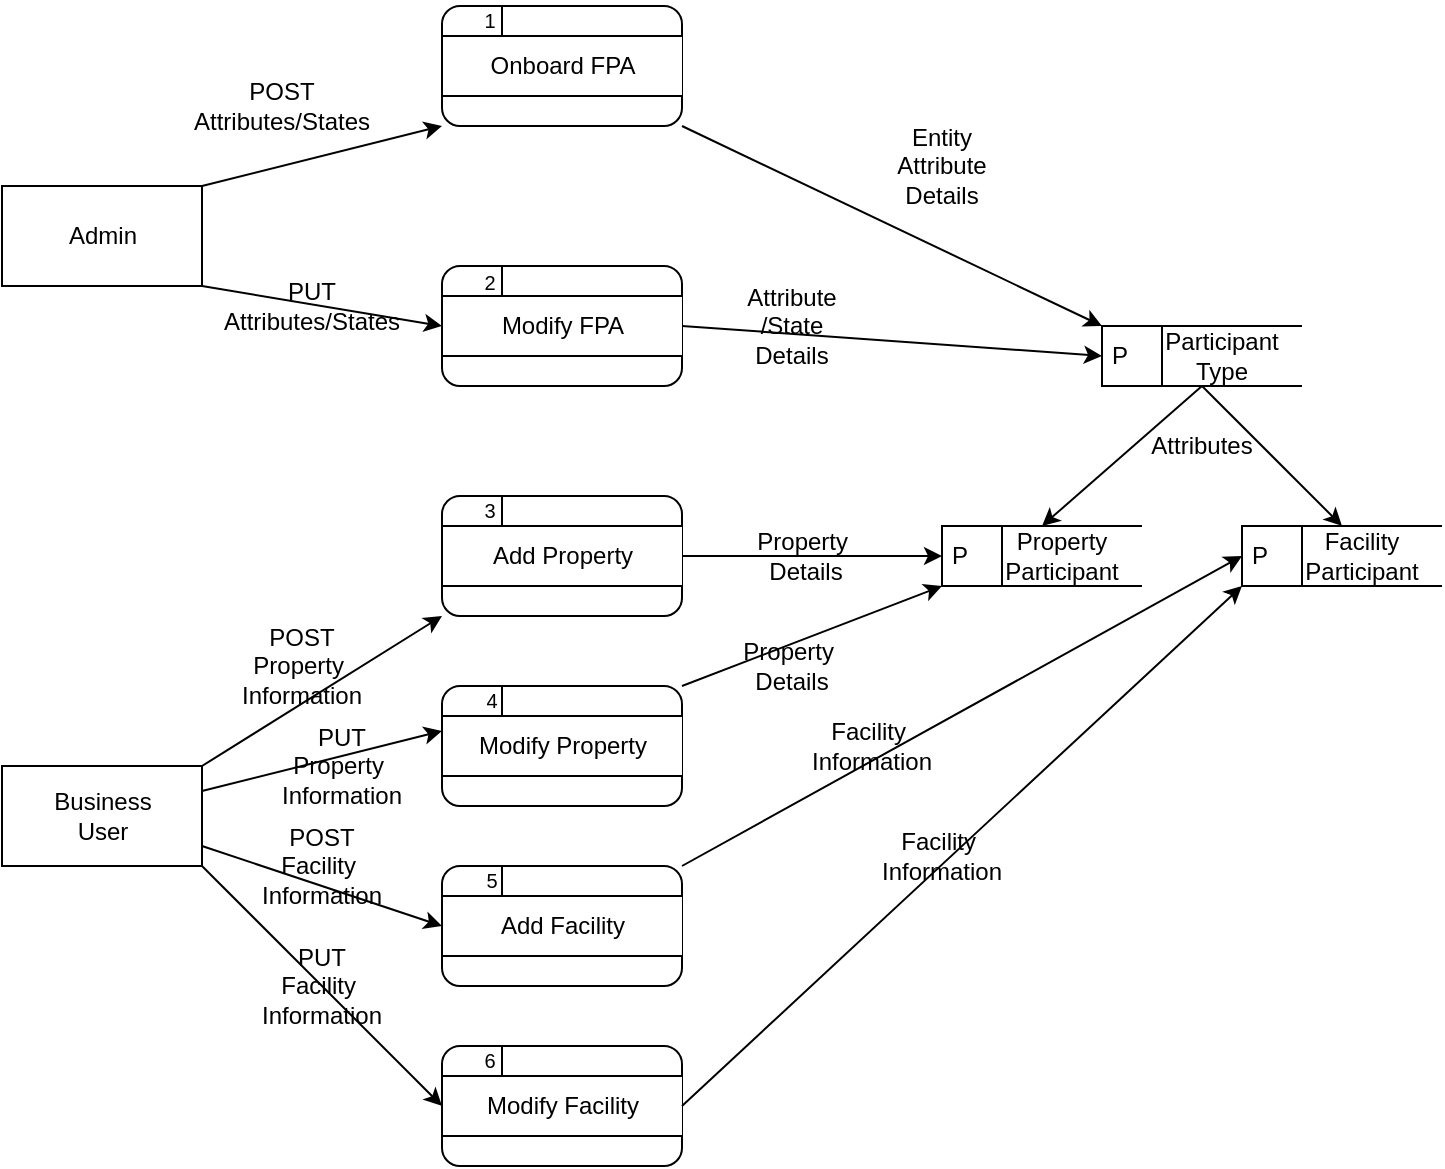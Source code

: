 <mxfile version="14.7.0" type="github">
  <diagram id="0z9OInUoIsjwiCYSzLzh" name="Page-1">
    <mxGraphModel dx="1350" dy="713" grid="1" gridSize="10" guides="1" tooltips="1" connect="1" arrows="1" fold="1" page="1" pageScale="1" pageWidth="827" pageHeight="1169" math="0" shadow="0">
      <root>
        <mxCell id="0" />
        <mxCell id="1" parent="0" />
        <mxCell id="Sr5-a0AxMapIKTd6vkjt-1" value="Admin" style="html=1;dashed=0;whitespace=wrap;" parent="1" vertex="1">
          <mxGeometry x="90" y="260" width="100" height="50" as="geometry" />
        </mxCell>
        <mxCell id="K5_5QDwG86Fpb8e4fh5C-1" value="Business&lt;br&gt;User" style="html=1;dashed=0;whitespace=wrap;" vertex="1" parent="1">
          <mxGeometry x="90" y="550" width="100" height="50" as="geometry" />
        </mxCell>
        <mxCell id="K5_5QDwG86Fpb8e4fh5C-15" value="" style="group" vertex="1" connectable="0" parent="1">
          <mxGeometry x="310" y="170" width="120" height="60" as="geometry" />
        </mxCell>
        <mxCell id="K5_5QDwG86Fpb8e4fh5C-12" value="" style="rounded=1;whiteSpace=wrap;html=1;" vertex="1" parent="K5_5QDwG86Fpb8e4fh5C-15">
          <mxGeometry width="120" height="60" as="geometry" />
        </mxCell>
        <mxCell id="K5_5QDwG86Fpb8e4fh5C-13" value="Onboard FPA" style="html=1;dashed=0;whitespace=wrap;shape=partialRectangle;right=0;" vertex="1" parent="K5_5QDwG86Fpb8e4fh5C-15">
          <mxGeometry y="15" width="120" height="30" as="geometry" />
        </mxCell>
        <mxCell id="K5_5QDwG86Fpb8e4fh5C-14" value="" style="endArrow=none;html=1;entryX=0.25;entryY=0;entryDx=0;entryDy=0;exitX=0.25;exitY=0;exitDx=0;exitDy=0;" edge="1" parent="K5_5QDwG86Fpb8e4fh5C-15" source="K5_5QDwG86Fpb8e4fh5C-13" target="K5_5QDwG86Fpb8e4fh5C-12">
          <mxGeometry width="50" height="50" relative="1" as="geometry">
            <mxPoint x="70" y="260" as="sourcePoint" />
            <mxPoint x="120" y="210" as="targetPoint" />
          </mxGeometry>
        </mxCell>
        <mxCell id="K5_5QDwG86Fpb8e4fh5C-97" value="&lt;font style=&quot;font-size: 10px&quot;&gt;1&lt;/font&gt;" style="text;html=1;strokeColor=none;fillColor=none;align=center;verticalAlign=middle;whiteSpace=wrap;rounded=0;" vertex="1" parent="K5_5QDwG86Fpb8e4fh5C-15">
          <mxGeometry x="4" y="-3" width="40" height="20" as="geometry" />
        </mxCell>
        <mxCell id="K5_5QDwG86Fpb8e4fh5C-17" value="" style="endArrow=classic;html=1;exitX=1;exitY=0;exitDx=0;exitDy=0;entryX=0;entryY=1;entryDx=0;entryDy=0;" edge="1" parent="1" source="Sr5-a0AxMapIKTd6vkjt-1" target="K5_5QDwG86Fpb8e4fh5C-12">
          <mxGeometry width="50" height="50" relative="1" as="geometry">
            <mxPoint x="470" y="260" as="sourcePoint" />
            <mxPoint x="520" y="210" as="targetPoint" />
          </mxGeometry>
        </mxCell>
        <mxCell id="K5_5QDwG86Fpb8e4fh5C-18" value="POST Attributes/States" style="text;html=1;strokeColor=none;fillColor=none;align=center;verticalAlign=middle;whiteSpace=wrap;rounded=0;" vertex="1" parent="1">
          <mxGeometry x="210" y="210" width="40" height="20" as="geometry" />
        </mxCell>
        <mxCell id="K5_5QDwG86Fpb8e4fh5C-21" value="" style="group" vertex="1" connectable="0" parent="1">
          <mxGeometry x="640" y="330" width="100" height="30" as="geometry" />
        </mxCell>
        <mxCell id="K5_5QDwG86Fpb8e4fh5C-19" value="P" style="html=1;dashed=0;whitespace=wrap;shape=mxgraph.dfd.dataStoreID;align=left;spacingLeft=3;points=[[0,0],[0.5,0],[1,0],[0,0.5],[1,0.5],[0,1],[0.5,1],[1,1]];" vertex="1" parent="K5_5QDwG86Fpb8e4fh5C-21">
          <mxGeometry width="100" height="30" as="geometry" />
        </mxCell>
        <mxCell id="K5_5QDwG86Fpb8e4fh5C-20" value="Participant Type" style="text;html=1;strokeColor=none;fillColor=none;align=center;verticalAlign=middle;whiteSpace=wrap;rounded=0;" vertex="1" parent="K5_5QDwG86Fpb8e4fh5C-21">
          <mxGeometry x="40" y="5" width="40" height="20" as="geometry" />
        </mxCell>
        <mxCell id="K5_5QDwG86Fpb8e4fh5C-23" value="" style="endArrow=classic;html=1;entryX=0;entryY=0;entryDx=0;entryDy=0;exitX=1;exitY=1;exitDx=0;exitDy=0;" edge="1" parent="1" source="K5_5QDwG86Fpb8e4fh5C-12" target="K5_5QDwG86Fpb8e4fh5C-19">
          <mxGeometry width="50" height="50" relative="1" as="geometry">
            <mxPoint x="440" y="230" as="sourcePoint" />
            <mxPoint x="520" y="180" as="targetPoint" />
          </mxGeometry>
        </mxCell>
        <mxCell id="K5_5QDwG86Fpb8e4fh5C-24" value="Entity Attribute Details" style="text;html=1;strokeColor=none;fillColor=none;align=center;verticalAlign=middle;whiteSpace=wrap;rounded=0;" vertex="1" parent="1">
          <mxGeometry x="540" y="240" width="40" height="20" as="geometry" />
        </mxCell>
        <mxCell id="K5_5QDwG86Fpb8e4fh5C-27" value="" style="group" vertex="1" connectable="0" parent="1">
          <mxGeometry x="560" y="430" width="100" height="30" as="geometry" />
        </mxCell>
        <mxCell id="K5_5QDwG86Fpb8e4fh5C-28" value="P" style="html=1;dashed=0;whitespace=wrap;shape=mxgraph.dfd.dataStoreID;align=left;spacingLeft=3;points=[[0,0],[0.5,0],[1,0],[0,0.5],[1,0.5],[0,1],[0.5,1],[1,1]];" vertex="1" parent="K5_5QDwG86Fpb8e4fh5C-27">
          <mxGeometry width="100" height="30" as="geometry" />
        </mxCell>
        <mxCell id="K5_5QDwG86Fpb8e4fh5C-29" value="Property Participant" style="text;html=1;strokeColor=none;fillColor=none;align=center;verticalAlign=middle;whiteSpace=wrap;rounded=0;" vertex="1" parent="K5_5QDwG86Fpb8e4fh5C-27">
          <mxGeometry x="40" y="5" width="40" height="20" as="geometry" />
        </mxCell>
        <mxCell id="K5_5QDwG86Fpb8e4fh5C-31" value="" style="endArrow=classic;html=1;exitX=0.5;exitY=1;exitDx=0;exitDy=0;entryX=0.5;entryY=0;entryDx=0;entryDy=0;entryPerimeter=0;" edge="1" parent="1" source="K5_5QDwG86Fpb8e4fh5C-19" target="K5_5QDwG86Fpb8e4fh5C-28">
          <mxGeometry width="50" height="50" relative="1" as="geometry">
            <mxPoint x="590" y="350" as="sourcePoint" />
            <mxPoint x="640" y="300" as="targetPoint" />
          </mxGeometry>
        </mxCell>
        <mxCell id="K5_5QDwG86Fpb8e4fh5C-32" value="" style="group" vertex="1" connectable="0" parent="1">
          <mxGeometry x="710" y="430" width="100" height="30" as="geometry" />
        </mxCell>
        <mxCell id="K5_5QDwG86Fpb8e4fh5C-33" value="P" style="html=1;dashed=0;whitespace=wrap;shape=mxgraph.dfd.dataStoreID;align=left;spacingLeft=3;points=[[0,0],[0.5,0],[1,0],[0,0.5],[1,0.5],[0,1],[0.5,1],[1,1]];" vertex="1" parent="K5_5QDwG86Fpb8e4fh5C-32">
          <mxGeometry width="100" height="30" as="geometry" />
        </mxCell>
        <mxCell id="K5_5QDwG86Fpb8e4fh5C-34" value="Facility Participant" style="text;html=1;strokeColor=none;fillColor=none;align=center;verticalAlign=middle;whiteSpace=wrap;rounded=0;" vertex="1" parent="K5_5QDwG86Fpb8e4fh5C-32">
          <mxGeometry x="40" y="5" width="40" height="20" as="geometry" />
        </mxCell>
        <mxCell id="K5_5QDwG86Fpb8e4fh5C-35" value="" style="endArrow=classic;html=1;entryX=0.5;entryY=0;entryDx=0;entryDy=0;" edge="1" parent="1" target="K5_5QDwG86Fpb8e4fh5C-33">
          <mxGeometry width="50" height="50" relative="1" as="geometry">
            <mxPoint x="690" y="360" as="sourcePoint" />
            <mxPoint x="640" y="300" as="targetPoint" />
          </mxGeometry>
        </mxCell>
        <mxCell id="K5_5QDwG86Fpb8e4fh5C-36" value="Attributes" style="text;html=1;strokeColor=none;fillColor=none;align=center;verticalAlign=middle;whiteSpace=wrap;rounded=0;" vertex="1" parent="1">
          <mxGeometry x="670" y="380" width="40" height="20" as="geometry" />
        </mxCell>
        <mxCell id="K5_5QDwG86Fpb8e4fh5C-37" value="" style="group" vertex="1" connectable="0" parent="1">
          <mxGeometry x="310" y="300" width="120" height="60" as="geometry" />
        </mxCell>
        <mxCell id="K5_5QDwG86Fpb8e4fh5C-38" value="" style="rounded=1;whiteSpace=wrap;html=1;" vertex="1" parent="K5_5QDwG86Fpb8e4fh5C-37">
          <mxGeometry width="120" height="60" as="geometry" />
        </mxCell>
        <mxCell id="K5_5QDwG86Fpb8e4fh5C-39" value="Modify FPA" style="html=1;dashed=0;whitespace=wrap;shape=partialRectangle;right=0;" vertex="1" parent="K5_5QDwG86Fpb8e4fh5C-37">
          <mxGeometry y="15" width="120" height="30" as="geometry" />
        </mxCell>
        <mxCell id="K5_5QDwG86Fpb8e4fh5C-40" value="" style="endArrow=none;html=1;entryX=0.25;entryY=0;entryDx=0;entryDy=0;exitX=0.25;exitY=0;exitDx=0;exitDy=0;" edge="1" parent="K5_5QDwG86Fpb8e4fh5C-37" source="K5_5QDwG86Fpb8e4fh5C-39" target="K5_5QDwG86Fpb8e4fh5C-38">
          <mxGeometry width="50" height="50" relative="1" as="geometry">
            <mxPoint x="70" y="260" as="sourcePoint" />
            <mxPoint x="120" y="210" as="targetPoint" />
          </mxGeometry>
        </mxCell>
        <mxCell id="K5_5QDwG86Fpb8e4fh5C-104" value="&lt;font style=&quot;font-size: 10px&quot;&gt;2&lt;/font&gt;" style="text;html=1;strokeColor=none;fillColor=none;align=center;verticalAlign=middle;whiteSpace=wrap;rounded=0;" vertex="1" parent="K5_5QDwG86Fpb8e4fh5C-37">
          <mxGeometry x="4" y="-2" width="40" height="20" as="geometry" />
        </mxCell>
        <mxCell id="K5_5QDwG86Fpb8e4fh5C-42" value="" style="endArrow=classic;html=1;exitX=1;exitY=1;exitDx=0;exitDy=0;entryX=0;entryY=0.5;entryDx=0;entryDy=0;" edge="1" parent="1" source="Sr5-a0AxMapIKTd6vkjt-1" target="K5_5QDwG86Fpb8e4fh5C-39">
          <mxGeometry width="50" height="50" relative="1" as="geometry">
            <mxPoint x="470" y="230" as="sourcePoint" />
            <mxPoint x="520" y="180" as="targetPoint" />
          </mxGeometry>
        </mxCell>
        <mxCell id="K5_5QDwG86Fpb8e4fh5C-45" value="" style="endArrow=classic;html=1;exitX=1;exitY=0.5;exitDx=0;exitDy=0;entryX=0;entryY=0.5;entryDx=0;entryDy=0;" edge="1" parent="1" source="K5_5QDwG86Fpb8e4fh5C-39" target="K5_5QDwG86Fpb8e4fh5C-19">
          <mxGeometry width="50" height="50" relative="1" as="geometry">
            <mxPoint x="470" y="230" as="sourcePoint" />
            <mxPoint x="520" y="180" as="targetPoint" />
          </mxGeometry>
        </mxCell>
        <mxCell id="K5_5QDwG86Fpb8e4fh5C-47" value="PUT&lt;br&gt;Attributes/States" style="text;html=1;strokeColor=none;fillColor=none;align=center;verticalAlign=middle;whiteSpace=wrap;rounded=0;" vertex="1" parent="1">
          <mxGeometry x="220" y="310" width="50" height="20" as="geometry" />
        </mxCell>
        <mxCell id="K5_5QDwG86Fpb8e4fh5C-48" value="Attribute&lt;br&gt;/State&lt;br&gt;Details" style="text;html=1;strokeColor=none;fillColor=none;align=center;verticalAlign=middle;whiteSpace=wrap;rounded=0;" vertex="1" parent="1">
          <mxGeometry x="460" y="320" width="50" height="20" as="geometry" />
        </mxCell>
        <mxCell id="K5_5QDwG86Fpb8e4fh5C-50" value="" style="group" vertex="1" connectable="0" parent="1">
          <mxGeometry x="310" y="415" width="120" height="60" as="geometry" />
        </mxCell>
        <mxCell id="K5_5QDwG86Fpb8e4fh5C-51" value="" style="rounded=1;whiteSpace=wrap;html=1;" vertex="1" parent="K5_5QDwG86Fpb8e4fh5C-50">
          <mxGeometry width="120" height="60" as="geometry" />
        </mxCell>
        <mxCell id="K5_5QDwG86Fpb8e4fh5C-52" value="Add Property" style="html=1;dashed=0;whitespace=wrap;shape=partialRectangle;right=0;" vertex="1" parent="K5_5QDwG86Fpb8e4fh5C-50">
          <mxGeometry y="15" width="120" height="30" as="geometry" />
        </mxCell>
        <mxCell id="K5_5QDwG86Fpb8e4fh5C-53" value="" style="endArrow=none;html=1;entryX=0.25;entryY=0;entryDx=0;entryDy=0;exitX=0.25;exitY=0;exitDx=0;exitDy=0;" edge="1" parent="K5_5QDwG86Fpb8e4fh5C-50" source="K5_5QDwG86Fpb8e4fh5C-52" target="K5_5QDwG86Fpb8e4fh5C-51">
          <mxGeometry width="50" height="50" relative="1" as="geometry">
            <mxPoint x="70" y="260" as="sourcePoint" />
            <mxPoint x="120" y="210" as="targetPoint" />
          </mxGeometry>
        </mxCell>
        <mxCell id="K5_5QDwG86Fpb8e4fh5C-105" value="&lt;font style=&quot;font-size: 10px&quot;&gt;3&lt;/font&gt;" style="text;html=1;strokeColor=none;fillColor=none;align=center;verticalAlign=middle;whiteSpace=wrap;rounded=0;" vertex="1" parent="K5_5QDwG86Fpb8e4fh5C-50">
          <mxGeometry x="4" y="-3" width="40" height="20" as="geometry" />
        </mxCell>
        <mxCell id="K5_5QDwG86Fpb8e4fh5C-54" value="" style="endArrow=classic;html=1;exitX=1;exitY=0;exitDx=0;exitDy=0;entryX=0;entryY=1;entryDx=0;entryDy=0;" edge="1" parent="1" source="K5_5QDwG86Fpb8e4fh5C-1" target="K5_5QDwG86Fpb8e4fh5C-51">
          <mxGeometry width="50" height="50" relative="1" as="geometry">
            <mxPoint x="470" y="410" as="sourcePoint" />
            <mxPoint x="520" y="360" as="targetPoint" />
          </mxGeometry>
        </mxCell>
        <mxCell id="K5_5QDwG86Fpb8e4fh5C-55" value="POST&lt;br&gt;Property&amp;nbsp;&lt;br&gt;Information" style="text;html=1;strokeColor=none;fillColor=none;align=center;verticalAlign=middle;whiteSpace=wrap;rounded=0;" vertex="1" parent="1">
          <mxGeometry x="220" y="490" width="40" height="20" as="geometry" />
        </mxCell>
        <mxCell id="K5_5QDwG86Fpb8e4fh5C-57" value="" style="endArrow=classic;html=1;exitX=1;exitY=0.5;exitDx=0;exitDy=0;entryX=0;entryY=0.5;entryDx=0;entryDy=0;" edge="1" parent="1" source="K5_5QDwG86Fpb8e4fh5C-52" target="K5_5QDwG86Fpb8e4fh5C-28">
          <mxGeometry width="50" height="50" relative="1" as="geometry">
            <mxPoint x="470" y="410" as="sourcePoint" />
            <mxPoint x="520" y="360" as="targetPoint" />
          </mxGeometry>
        </mxCell>
        <mxCell id="K5_5QDwG86Fpb8e4fh5C-58" value="Property&amp;nbsp;&lt;br&gt;Details" style="text;html=1;strokeColor=none;fillColor=none;align=center;verticalAlign=middle;whiteSpace=wrap;rounded=0;" vertex="1" parent="1">
          <mxGeometry x="472" y="435" width="40" height="20" as="geometry" />
        </mxCell>
        <mxCell id="K5_5QDwG86Fpb8e4fh5C-61" value="" style="group" vertex="1" connectable="0" parent="1">
          <mxGeometry x="310" y="510" width="120" height="60" as="geometry" />
        </mxCell>
        <mxCell id="K5_5QDwG86Fpb8e4fh5C-62" value="" style="rounded=1;whiteSpace=wrap;html=1;" vertex="1" parent="K5_5QDwG86Fpb8e4fh5C-61">
          <mxGeometry width="120" height="60" as="geometry" />
        </mxCell>
        <mxCell id="K5_5QDwG86Fpb8e4fh5C-63" value="Modify Property" style="html=1;dashed=0;whitespace=wrap;shape=partialRectangle;right=0;" vertex="1" parent="K5_5QDwG86Fpb8e4fh5C-61">
          <mxGeometry y="15" width="120" height="30" as="geometry" />
        </mxCell>
        <mxCell id="K5_5QDwG86Fpb8e4fh5C-64" value="" style="endArrow=none;html=1;entryX=0.25;entryY=0;entryDx=0;entryDy=0;exitX=0.25;exitY=0;exitDx=0;exitDy=0;" edge="1" parent="K5_5QDwG86Fpb8e4fh5C-61" source="K5_5QDwG86Fpb8e4fh5C-63" target="K5_5QDwG86Fpb8e4fh5C-62">
          <mxGeometry width="50" height="50" relative="1" as="geometry">
            <mxPoint x="70" y="260" as="sourcePoint" />
            <mxPoint x="120" y="210" as="targetPoint" />
          </mxGeometry>
        </mxCell>
        <mxCell id="K5_5QDwG86Fpb8e4fh5C-106" value="&lt;font style=&quot;font-size: 10px&quot;&gt;4&lt;/font&gt;" style="text;html=1;strokeColor=none;fillColor=none;align=center;verticalAlign=middle;whiteSpace=wrap;rounded=0;" vertex="1" parent="K5_5QDwG86Fpb8e4fh5C-61">
          <mxGeometry x="5" y="-3" width="40" height="20" as="geometry" />
        </mxCell>
        <mxCell id="K5_5QDwG86Fpb8e4fh5C-66" value="" style="endArrow=classic;html=1;exitX=1;exitY=0.25;exitDx=0;exitDy=0;entryX=0;entryY=0.25;entryDx=0;entryDy=0;" edge="1" parent="1" source="K5_5QDwG86Fpb8e4fh5C-1" target="K5_5QDwG86Fpb8e4fh5C-63">
          <mxGeometry width="50" height="50" relative="1" as="geometry">
            <mxPoint x="470" y="410" as="sourcePoint" />
            <mxPoint x="520" y="360" as="targetPoint" />
          </mxGeometry>
        </mxCell>
        <mxCell id="K5_5QDwG86Fpb8e4fh5C-67" value="PUT Property&amp;nbsp;&lt;br&gt;Information" style="text;html=1;strokeColor=none;fillColor=none;align=center;verticalAlign=middle;whiteSpace=wrap;rounded=0;" vertex="1" parent="1">
          <mxGeometry x="240" y="540" width="40" height="20" as="geometry" />
        </mxCell>
        <mxCell id="K5_5QDwG86Fpb8e4fh5C-72" value="" style="endArrow=classic;html=1;exitX=1;exitY=0;exitDx=0;exitDy=0;entryX=0;entryY=1;entryDx=0;entryDy=0;" edge="1" parent="1" source="K5_5QDwG86Fpb8e4fh5C-62" target="K5_5QDwG86Fpb8e4fh5C-28">
          <mxGeometry width="50" height="50" relative="1" as="geometry">
            <mxPoint x="470" y="410" as="sourcePoint" />
            <mxPoint x="520" y="360" as="targetPoint" />
          </mxGeometry>
        </mxCell>
        <mxCell id="K5_5QDwG86Fpb8e4fh5C-73" value="Property&amp;nbsp;&lt;br&gt;Details" style="text;html=1;strokeColor=none;fillColor=none;align=center;verticalAlign=middle;whiteSpace=wrap;rounded=0;" vertex="1" parent="1">
          <mxGeometry x="465" y="490" width="40" height="20" as="geometry" />
        </mxCell>
        <mxCell id="K5_5QDwG86Fpb8e4fh5C-75" value="" style="group" vertex="1" connectable="0" parent="1">
          <mxGeometry x="310" y="600" width="120" height="60" as="geometry" />
        </mxCell>
        <mxCell id="K5_5QDwG86Fpb8e4fh5C-76" value="" style="rounded=1;whiteSpace=wrap;html=1;" vertex="1" parent="K5_5QDwG86Fpb8e4fh5C-75">
          <mxGeometry width="120" height="60" as="geometry" />
        </mxCell>
        <mxCell id="K5_5QDwG86Fpb8e4fh5C-77" value="Add Facility" style="html=1;dashed=0;whitespace=wrap;shape=partialRectangle;right=0;" vertex="1" parent="K5_5QDwG86Fpb8e4fh5C-75">
          <mxGeometry y="15" width="120" height="30" as="geometry" />
        </mxCell>
        <mxCell id="K5_5QDwG86Fpb8e4fh5C-78" value="" style="endArrow=none;html=1;entryX=0.25;entryY=0;entryDx=0;entryDy=0;exitX=0.25;exitY=0;exitDx=0;exitDy=0;" edge="1" parent="K5_5QDwG86Fpb8e4fh5C-75" source="K5_5QDwG86Fpb8e4fh5C-77" target="K5_5QDwG86Fpb8e4fh5C-76">
          <mxGeometry width="50" height="50" relative="1" as="geometry">
            <mxPoint x="70" y="260" as="sourcePoint" />
            <mxPoint x="120" y="210" as="targetPoint" />
          </mxGeometry>
        </mxCell>
        <mxCell id="K5_5QDwG86Fpb8e4fh5C-107" value="&lt;font style=&quot;font-size: 10px&quot;&gt;5&lt;/font&gt;" style="text;html=1;strokeColor=none;fillColor=none;align=center;verticalAlign=middle;whiteSpace=wrap;rounded=0;" vertex="1" parent="K5_5QDwG86Fpb8e4fh5C-75">
          <mxGeometry x="5" y="-3" width="40" height="20" as="geometry" />
        </mxCell>
        <mxCell id="K5_5QDwG86Fpb8e4fh5C-79" value="" style="endArrow=classic;html=1;entryX=0;entryY=0.5;entryDx=0;entryDy=0;exitX=1;exitY=0;exitDx=0;exitDy=0;" edge="1" parent="1" source="K5_5QDwG86Fpb8e4fh5C-76" target="K5_5QDwG86Fpb8e4fh5C-33">
          <mxGeometry width="50" height="50" relative="1" as="geometry">
            <mxPoint x="420" y="610" as="sourcePoint" />
            <mxPoint x="520" y="360" as="targetPoint" />
          </mxGeometry>
        </mxCell>
        <mxCell id="K5_5QDwG86Fpb8e4fh5C-80" value="" style="group" vertex="1" connectable="0" parent="1">
          <mxGeometry x="310" y="690" width="120" height="60" as="geometry" />
        </mxCell>
        <mxCell id="K5_5QDwG86Fpb8e4fh5C-81" value="" style="rounded=1;whiteSpace=wrap;html=1;" vertex="1" parent="K5_5QDwG86Fpb8e4fh5C-80">
          <mxGeometry width="120" height="60" as="geometry" />
        </mxCell>
        <mxCell id="K5_5QDwG86Fpb8e4fh5C-82" value="Modify Facility" style="html=1;dashed=0;whitespace=wrap;shape=partialRectangle;right=0;" vertex="1" parent="K5_5QDwG86Fpb8e4fh5C-80">
          <mxGeometry y="15" width="120" height="30" as="geometry" />
        </mxCell>
        <mxCell id="K5_5QDwG86Fpb8e4fh5C-83" value="" style="endArrow=none;html=1;entryX=0.25;entryY=0;entryDx=0;entryDy=0;exitX=0.25;exitY=0;exitDx=0;exitDy=0;" edge="1" parent="K5_5QDwG86Fpb8e4fh5C-80" source="K5_5QDwG86Fpb8e4fh5C-82" target="K5_5QDwG86Fpb8e4fh5C-81">
          <mxGeometry width="50" height="50" relative="1" as="geometry">
            <mxPoint x="70" y="260" as="sourcePoint" />
            <mxPoint x="120" y="210" as="targetPoint" />
          </mxGeometry>
        </mxCell>
        <mxCell id="K5_5QDwG86Fpb8e4fh5C-108" value="&lt;font style=&quot;font-size: 10px&quot;&gt;6&lt;/font&gt;" style="text;html=1;strokeColor=none;fillColor=none;align=center;verticalAlign=middle;whiteSpace=wrap;rounded=0;" vertex="1" parent="K5_5QDwG86Fpb8e4fh5C-80">
          <mxGeometry x="4" y="-3" width="40" height="20" as="geometry" />
        </mxCell>
        <mxCell id="K5_5QDwG86Fpb8e4fh5C-85" value="" style="endArrow=classic;html=1;entryX=0;entryY=0.5;entryDx=0;entryDy=0;" edge="1" parent="1" target="K5_5QDwG86Fpb8e4fh5C-77">
          <mxGeometry width="50" height="50" relative="1" as="geometry">
            <mxPoint x="190" y="590" as="sourcePoint" />
            <mxPoint x="520" y="570" as="targetPoint" />
          </mxGeometry>
        </mxCell>
        <mxCell id="K5_5QDwG86Fpb8e4fh5C-86" value="" style="endArrow=classic;html=1;exitX=1;exitY=1;exitDx=0;exitDy=0;entryX=0;entryY=0.5;entryDx=0;entryDy=0;" edge="1" parent="1" source="K5_5QDwG86Fpb8e4fh5C-1" target="K5_5QDwG86Fpb8e4fh5C-81">
          <mxGeometry width="50" height="50" relative="1" as="geometry">
            <mxPoint x="470" y="620" as="sourcePoint" />
            <mxPoint x="520" y="570" as="targetPoint" />
          </mxGeometry>
        </mxCell>
        <mxCell id="K5_5QDwG86Fpb8e4fh5C-87" value="" style="endArrow=classic;html=1;exitX=1;exitY=0.5;exitDx=0;exitDy=0;entryX=0;entryY=1;entryDx=0;entryDy=0;" edge="1" parent="1" source="K5_5QDwG86Fpb8e4fh5C-82" target="K5_5QDwG86Fpb8e4fh5C-33">
          <mxGeometry width="50" height="50" relative="1" as="geometry">
            <mxPoint x="470" y="620" as="sourcePoint" />
            <mxPoint x="520" y="570" as="targetPoint" />
          </mxGeometry>
        </mxCell>
        <mxCell id="K5_5QDwG86Fpb8e4fh5C-88" value="POST Facility&amp;nbsp;&lt;br&gt;Information" style="text;html=1;strokeColor=none;fillColor=none;align=center;verticalAlign=middle;whiteSpace=wrap;rounded=0;" vertex="1" parent="1">
          <mxGeometry x="230" y="590" width="40" height="20" as="geometry" />
        </mxCell>
        <mxCell id="K5_5QDwG86Fpb8e4fh5C-89" value="PUT Facility&amp;nbsp;&lt;br&gt;Information" style="text;html=1;strokeColor=none;fillColor=none;align=center;verticalAlign=middle;whiteSpace=wrap;rounded=0;" vertex="1" parent="1">
          <mxGeometry x="230" y="650" width="40" height="20" as="geometry" />
        </mxCell>
        <mxCell id="K5_5QDwG86Fpb8e4fh5C-90" value="Facility&amp;nbsp;&lt;br&gt;Information" style="text;html=1;strokeColor=none;fillColor=none;align=center;verticalAlign=middle;whiteSpace=wrap;rounded=0;" vertex="1" parent="1">
          <mxGeometry x="505" y="530" width="40" height="20" as="geometry" />
        </mxCell>
        <mxCell id="K5_5QDwG86Fpb8e4fh5C-95" value="Facility&amp;nbsp;&lt;br&gt;Information" style="text;html=1;strokeColor=none;fillColor=none;align=center;verticalAlign=middle;whiteSpace=wrap;rounded=0;" vertex="1" parent="1">
          <mxGeometry x="540" y="585" width="40" height="20" as="geometry" />
        </mxCell>
      </root>
    </mxGraphModel>
  </diagram>
</mxfile>

